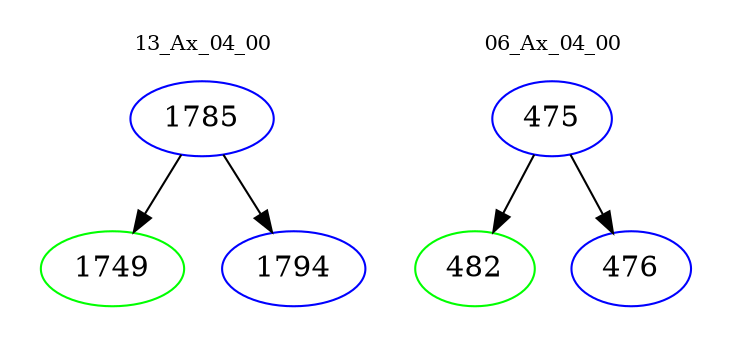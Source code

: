 digraph{
subgraph cluster_0 {
color = white
label = "13_Ax_04_00";
fontsize=10;
T0_1785 [label="1785", color="blue"]
T0_1785 -> T0_1749 [color="black"]
T0_1749 [label="1749", color="green"]
T0_1785 -> T0_1794 [color="black"]
T0_1794 [label="1794", color="blue"]
}
subgraph cluster_1 {
color = white
label = "06_Ax_04_00";
fontsize=10;
T1_475 [label="475", color="blue"]
T1_475 -> T1_482 [color="black"]
T1_482 [label="482", color="green"]
T1_475 -> T1_476 [color="black"]
T1_476 [label="476", color="blue"]
}
}
